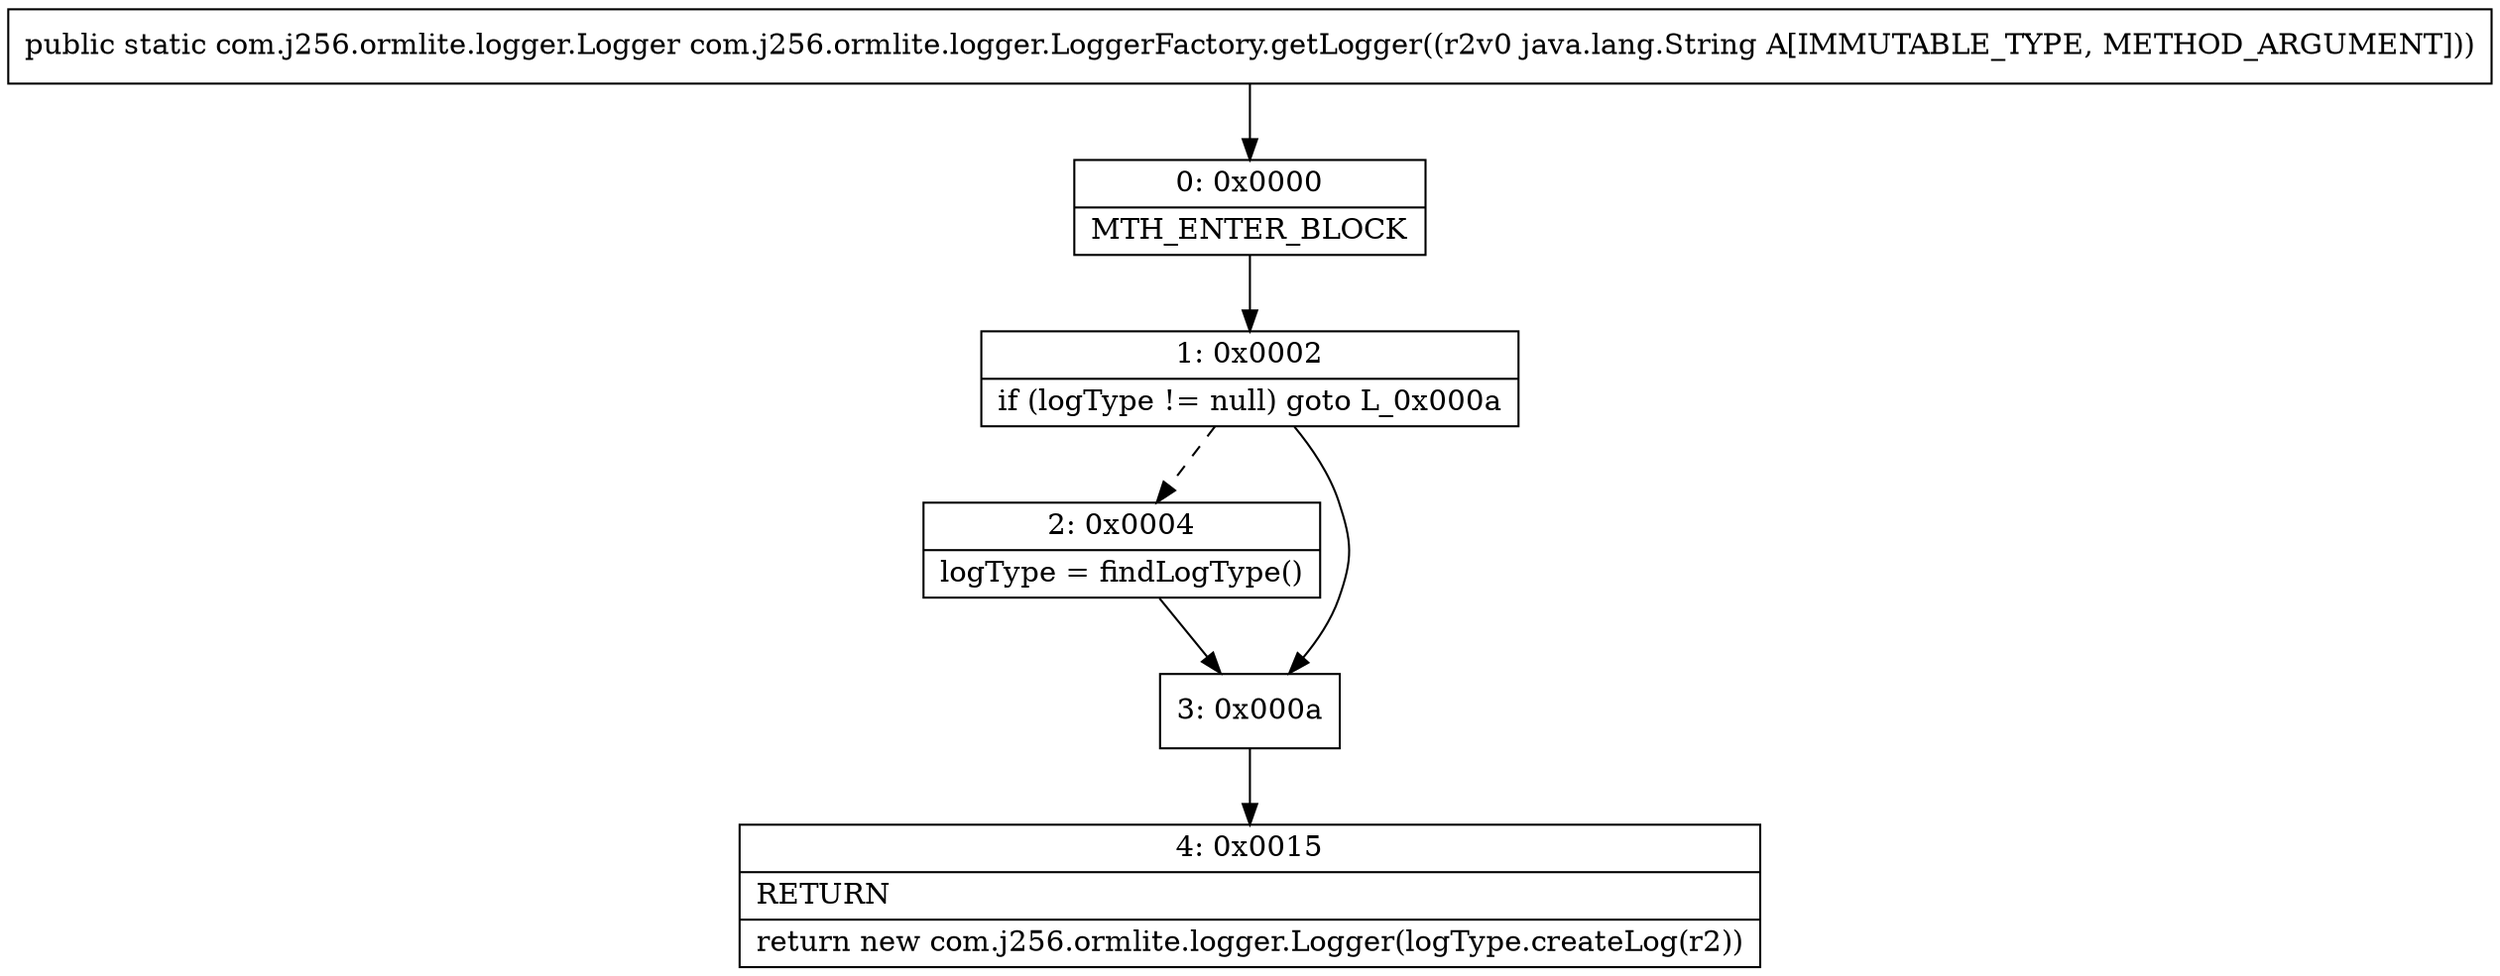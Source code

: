 digraph "CFG forcom.j256.ormlite.logger.LoggerFactory.getLogger(Ljava\/lang\/String;)Lcom\/j256\/ormlite\/logger\/Logger;" {
Node_0 [shape=record,label="{0\:\ 0x0000|MTH_ENTER_BLOCK\l}"];
Node_1 [shape=record,label="{1\:\ 0x0002|if (logType != null) goto L_0x000a\l}"];
Node_2 [shape=record,label="{2\:\ 0x0004|logType = findLogType()\l}"];
Node_3 [shape=record,label="{3\:\ 0x000a}"];
Node_4 [shape=record,label="{4\:\ 0x0015|RETURN\l|return new com.j256.ormlite.logger.Logger(logType.createLog(r2))\l}"];
MethodNode[shape=record,label="{public static com.j256.ormlite.logger.Logger com.j256.ormlite.logger.LoggerFactory.getLogger((r2v0 java.lang.String A[IMMUTABLE_TYPE, METHOD_ARGUMENT])) }"];
MethodNode -> Node_0;
Node_0 -> Node_1;
Node_1 -> Node_2[style=dashed];
Node_1 -> Node_3;
Node_2 -> Node_3;
Node_3 -> Node_4;
}

